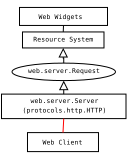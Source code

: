 <?xml version="1.0"?>
<dia:diagram xmlns:dia="http://www.lysator.liu.se/~alla/dia/">
  <dia:layer name="Background" visible="true">
    <dia:object type="Standard - Text" version="0" id="O0">
      <dia:attribute name="obj_pos">
        <dia:point val="14.713,22.679"/>
      </dia:attribute>
      <dia:attribute name="obj_bb">
        <dia:rectangle val="14.664,22.062;14.713,22.862"/>
      </dia:attribute>
      <dia:attribute name="text">
        <dia:composite type="text">
          <dia:attribute name="string">
            <dia:string>##</dia:string>
          </dia:attribute>
          <dia:attribute name="font">
            <dia:font name="Courier"/>
          </dia:attribute>
          <dia:attribute name="height">
            <dia:real val="0.8"/>
          </dia:attribute>
          <dia:attribute name="pos">
            <dia:point val="14.713,22.679"/>
          </dia:attribute>
          <dia:attribute name="color">
            <dia:color val="#000000"/>
          </dia:attribute>
          <dia:attribute name="alignment">
            <dia:enum val="1"/>
          </dia:attribute>
        </dia:composite>
      </dia:attribute>
    </dia:object>
    <dia:group>
      <dia:object type="Standard - Box" version="0" id="O1">
        <dia:attribute name="obj_pos">
          <dia:point val="12.463,25.179"/>
        </dia:attribute>
        <dia:attribute name="obj_bb">
          <dia:rectangle val="12.414,25.129;20.663,26.829"/>
        </dia:attribute>
        <dia:attribute name="elem_corner">
          <dia:point val="12.463,25.179"/>
        </dia:attribute>
        <dia:attribute name="elem_width">
          <dia:real val="8.15"/>
        </dia:attribute>
        <dia:attribute name="elem_height">
          <dia:real val="1.6"/>
        </dia:attribute>
        <dia:attribute name="show_background">
          <dia:boolean val="true"/>
        </dia:attribute>
      </dia:object>
      <dia:object type="Standard - Text" version="0" id="O2">
        <dia:attribute name="obj_pos">
          <dia:point val="16.413,26.129"/>
        </dia:attribute>
        <dia:attribute name="obj_bb">
          <dia:rectangle val="12.678,25.512;20.149,26.312"/>
        </dia:attribute>
        <dia:attribute name="text">
          <dia:composite type="text">
            <dia:attribute name="string">
              <dia:string>#Resource System#</dia:string>
            </dia:attribute>
            <dia:attribute name="font">
              <dia:font name="Courier"/>
            </dia:attribute>
            <dia:attribute name="height">
              <dia:real val="0.8"/>
            </dia:attribute>
            <dia:attribute name="pos">
              <dia:point val="16.413,26.129"/>
            </dia:attribute>
            <dia:attribute name="color">
              <dia:color val="#000000"/>
            </dia:attribute>
            <dia:attribute name="alignment">
              <dia:enum val="1"/>
            </dia:attribute>
          </dia:composite>
        </dia:attribute>
      </dia:object>
    </dia:group>
    <dia:group>
      <dia:object type="Standard - Box" version="0" id="O3">
        <dia:attribute name="obj_pos">
          <dia:point val="12.164,22.729"/>
        </dia:attribute>
        <dia:attribute name="obj_bb">
          <dia:rectangle val="12.114,22.679;21.014,24.579"/>
        </dia:attribute>
        <dia:attribute name="elem_corner">
          <dia:point val="12.164,22.729"/>
        </dia:attribute>
        <dia:attribute name="elem_width">
          <dia:real val="8.8"/>
        </dia:attribute>
        <dia:attribute name="elem_height">
          <dia:real val="1.8"/>
        </dia:attribute>
        <dia:attribute name="show_background">
          <dia:boolean val="true"/>
        </dia:attribute>
      </dia:object>
      <dia:object type="Standard - Text" version="0" id="O4">
        <dia:attribute name="obj_pos">
          <dia:point val="16.264,23.879"/>
        </dia:attribute>
        <dia:attribute name="obj_bb">
          <dia:rectangle val="13.497,23.262;19.03,24.062"/>
        </dia:attribute>
        <dia:attribute name="text">
          <dia:composite type="text">
            <dia:attribute name="string">
              <dia:string>#Web Widgets#</dia:string>
            </dia:attribute>
            <dia:attribute name="font">
              <dia:font name="Courier"/>
            </dia:attribute>
            <dia:attribute name="height">
              <dia:real val="0.8"/>
            </dia:attribute>
            <dia:attribute name="pos">
              <dia:point val="16.264,23.879"/>
            </dia:attribute>
            <dia:attribute name="color">
              <dia:color val="#000000"/>
            </dia:attribute>
            <dia:attribute name="alignment">
              <dia:enum val="1"/>
            </dia:attribute>
          </dia:composite>
        </dia:attribute>
      </dia:object>
    </dia:group>
    <dia:object type="Standard - Line" version="0" id="O5">
      <dia:attribute name="obj_pos">
        <dia:point val="16.564,24.529"/>
      </dia:attribute>
      <dia:attribute name="obj_bb">
        <dia:rectangle val="16.488,24.479;16.613,25.229"/>
      </dia:attribute>
      <dia:attribute name="conn_endpoints">
        <dia:point val="16.564,24.529"/>
        <dia:point val="16.538,25.179"/>
      </dia:attribute>
      <dia:attribute name="numcp">
        <dia:int val="1"/>
      </dia:attribute>
      <dia:connections>
        <dia:connection handle="0" to="O3" connection="6"/>
        <dia:connection handle="1" to="O1" connection="1"/>
      </dia:connections>
    </dia:object>
    <dia:group>
      <dia:object type="Standard - Box" version="0" id="O6">
        <dia:attribute name="obj_pos">
          <dia:point val="12.963,35.244"/>
        </dia:attribute>
        <dia:attribute name="obj_bb">
          <dia:rectangle val="12.914,35.194;20.113,37.194"/>
        </dia:attribute>
        <dia:attribute name="elem_corner">
          <dia:point val="12.963,35.244"/>
        </dia:attribute>
        <dia:attribute name="elem_width">
          <dia:real val="7.1"/>
        </dia:attribute>
        <dia:attribute name="elem_height">
          <dia:real val="1.9"/>
        </dia:attribute>
        <dia:attribute name="show_background">
          <dia:boolean val="true"/>
        </dia:attribute>
      </dia:object>
      <dia:object type="Standard - Text" version="0" id="O7">
        <dia:attribute name="obj_pos">
          <dia:point val="16.463,36.444"/>
        </dia:attribute>
        <dia:attribute name="obj_bb">
          <dia:rectangle val="13.94,35.827;18.988,36.627"/>
        </dia:attribute>
        <dia:attribute name="text">
          <dia:composite type="text">
            <dia:attribute name="string">
              <dia:string>#Web Client#</dia:string>
            </dia:attribute>
            <dia:attribute name="font">
              <dia:font name="Courier"/>
            </dia:attribute>
            <dia:attribute name="height">
              <dia:real val="0.8"/>
            </dia:attribute>
            <dia:attribute name="pos">
              <dia:point val="16.463,36.444"/>
            </dia:attribute>
            <dia:attribute name="color">
              <dia:color val="#000000"/>
            </dia:attribute>
            <dia:attribute name="alignment">
              <dia:enum val="1"/>
            </dia:attribute>
          </dia:composite>
        </dia:attribute>
      </dia:object>
    </dia:group>
    <dia:group>
      <dia:object type="Standard - Box" version="0" id="O8">
        <dia:attribute name="obj_pos">
          <dia:point val="10.364,31.394"/>
        </dia:attribute>
        <dia:attribute name="obj_bb">
          <dia:rectangle val="10.313,31.344;22.863,33.894"/>
        </dia:attribute>
        <dia:attribute name="elem_corner">
          <dia:point val="10.364,31.394"/>
        </dia:attribute>
        <dia:attribute name="elem_width">
          <dia:real val="12.45"/>
        </dia:attribute>
        <dia:attribute name="elem_height">
          <dia:real val="2.45"/>
        </dia:attribute>
        <dia:attribute name="show_background">
          <dia:boolean val="true"/>
        </dia:attribute>
      </dia:object>
      <dia:object type="Standard - Text" version="0" id="O9">
        <dia:attribute name="obj_pos">
          <dia:point val="16.663,32.294"/>
        </dia:attribute>
        <dia:attribute name="obj_bb">
          <dia:rectangle val="12.443,31.677;20.884,32.477"/>
        </dia:attribute>
        <dia:attribute name="text">
          <dia:composite type="text">
            <dia:attribute name="string">
              <dia:string>#web.server.Server#</dia:string>
            </dia:attribute>
            <dia:attribute name="font">
              <dia:font name="Courier"/>
            </dia:attribute>
            <dia:attribute name="height">
              <dia:real val="0.8"/>
            </dia:attribute>
            <dia:attribute name="pos">
              <dia:point val="16.663,32.294"/>
            </dia:attribute>
            <dia:attribute name="color">
              <dia:color val="#000000"/>
            </dia:attribute>
            <dia:attribute name="alignment">
              <dia:enum val="1"/>
            </dia:attribute>
          </dia:composite>
        </dia:attribute>
      </dia:object>
      <dia:object type="Standard - Text" version="0" id="O10">
        <dia:attribute name="obj_pos">
          <dia:point val="16.663,33.244"/>
        </dia:attribute>
        <dia:attribute name="obj_bb">
          <dia:rectangle val="11.473,32.627;21.854,33.427"/>
        </dia:attribute>
        <dia:attribute name="text">
          <dia:composite type="text">
            <dia:attribute name="string">
              <dia:string>#(protocols.http.HTTP)#</dia:string>
            </dia:attribute>
            <dia:attribute name="font">
              <dia:font name="Courier"/>
            </dia:attribute>
            <dia:attribute name="height">
              <dia:real val="0.8"/>
            </dia:attribute>
            <dia:attribute name="pos">
              <dia:point val="16.663,33.244"/>
            </dia:attribute>
            <dia:attribute name="color">
              <dia:color val="#000000"/>
            </dia:attribute>
            <dia:attribute name="alignment">
              <dia:enum val="1"/>
            </dia:attribute>
          </dia:composite>
        </dia:attribute>
      </dia:object>
    </dia:group>
    <dia:object type="Standard - Line" version="0" id="O11">
      <dia:attribute name="obj_pos">
        <dia:point val="16.514,35.244"/>
      </dia:attribute>
      <dia:attribute name="obj_bb">
        <dia:rectangle val="16.463,33.794;16.638,35.294"/>
      </dia:attribute>
      <dia:attribute name="conn_endpoints">
        <dia:point val="16.514,35.244"/>
        <dia:point val="16.588,33.844"/>
      </dia:attribute>
      <dia:attribute name="numcp">
        <dia:int val="1"/>
      </dia:attribute>
      <dia:attribute name="line_color">
        <dia:color val="#ff0000"/>
      </dia:attribute>
      <dia:attribute name="line_width">
        <dia:real val="0.1"/>
      </dia:attribute>
      <dia:connections>
        <dia:connection handle="0" to="O6" connection="1"/>
        <dia:connection handle="1" to="O8" connection="6"/>
      </dia:connections>
    </dia:object>
    <dia:group>
      <dia:object type="Standard - Ellipse" version="0" id="O12">
        <dia:attribute name="obj_pos">
          <dia:point val="11.414,28.294"/>
        </dia:attribute>
        <dia:attribute name="obj_bb">
          <dia:rectangle val="11.364,28.244;21.814,30.094"/>
        </dia:attribute>
        <dia:attribute name="elem_corner">
          <dia:point val="11.414,28.294"/>
        </dia:attribute>
        <dia:attribute name="elem_width">
          <dia:real val="10.35"/>
        </dia:attribute>
        <dia:attribute name="elem_height">
          <dia:real val="1.75"/>
        </dia:attribute>
      </dia:object>
      <dia:object type="Standard - Text" version="0" id="O13">
        <dia:attribute name="obj_pos">
          <dia:point val="16.613,29.294"/>
        </dia:attribute>
        <dia:attribute name="obj_bb">
          <dia:rectangle val="12.15,28.677;21.077,29.477"/>
        </dia:attribute>
        <dia:attribute name="text">
          <dia:composite type="text">
            <dia:attribute name="string">
              <dia:string>#web.server.Request#</dia:string>
            </dia:attribute>
            <dia:attribute name="font">
              <dia:font name="Courier"/>
            </dia:attribute>
            <dia:attribute name="height">
              <dia:real val="0.8"/>
            </dia:attribute>
            <dia:attribute name="pos">
              <dia:point val="16.613,29.294"/>
            </dia:attribute>
            <dia:attribute name="color">
              <dia:color val="#000000"/>
            </dia:attribute>
            <dia:attribute name="alignment">
              <dia:enum val="1"/>
            </dia:attribute>
          </dia:composite>
        </dia:attribute>
      </dia:object>
    </dia:group>
    <dia:object type="UML - Generalization" version="0" id="O14">
      <dia:attribute name="obj_pos">
        <dia:point val="16.588,30.044"/>
      </dia:attribute>
      <dia:attribute name="obj_bb">
        <dia:rectangle val="15.739,30.044;17.439,32.194"/>
      </dia:attribute>
      <dia:attribute name="orth_points">
        <dia:point val="16.588,30.044"/>
        <dia:point val="16.588,31.394"/>
        <dia:point val="16.588,31.394"/>
        <dia:point val="16.588,31.394"/>
      </dia:attribute>
      <dia:attribute name="orth_orient">
        <dia:enum val="1"/>
        <dia:enum val="0"/>
        <dia:enum val="1"/>
      </dia:attribute>
      <dia:attribute name="name">
        <dia:string/>
      </dia:attribute>
      <dia:attribute name="stereotype">
        <dia:string/>
      </dia:attribute>
      <dia:connections>
        <dia:connection handle="0" to="O12" connection="6"/>
        <dia:connection handle="1" to="O8" connection="1"/>
      </dia:connections>
    </dia:object>
    <dia:object type="UML - Generalization" version="0" id="O15">
      <dia:attribute name="obj_pos">
        <dia:point val="16.538,26.779"/>
      </dia:attribute>
      <dia:attribute name="obj_bb">
        <dia:rectangle val="15.688,26.779;17.389,28.594"/>
      </dia:attribute>
      <dia:attribute name="orth_points">
        <dia:point val="16.538,26.779"/>
        <dia:point val="16.538,27.794"/>
        <dia:point val="16.588,27.794"/>
        <dia:point val="16.588,28.294"/>
      </dia:attribute>
      <dia:attribute name="orth_orient">
        <dia:enum val="1"/>
        <dia:enum val="0"/>
        <dia:enum val="1"/>
      </dia:attribute>
      <dia:attribute name="name">
        <dia:string/>
      </dia:attribute>
      <dia:attribute name="stereotype">
        <dia:string/>
      </dia:attribute>
      <dia:connections>
        <dia:connection handle="0" to="O1" connection="6"/>
        <dia:connection handle="1" to="O12" connection="1"/>
      </dia:connections>
    </dia:object>
  </dia:layer>
</dia:diagram>
